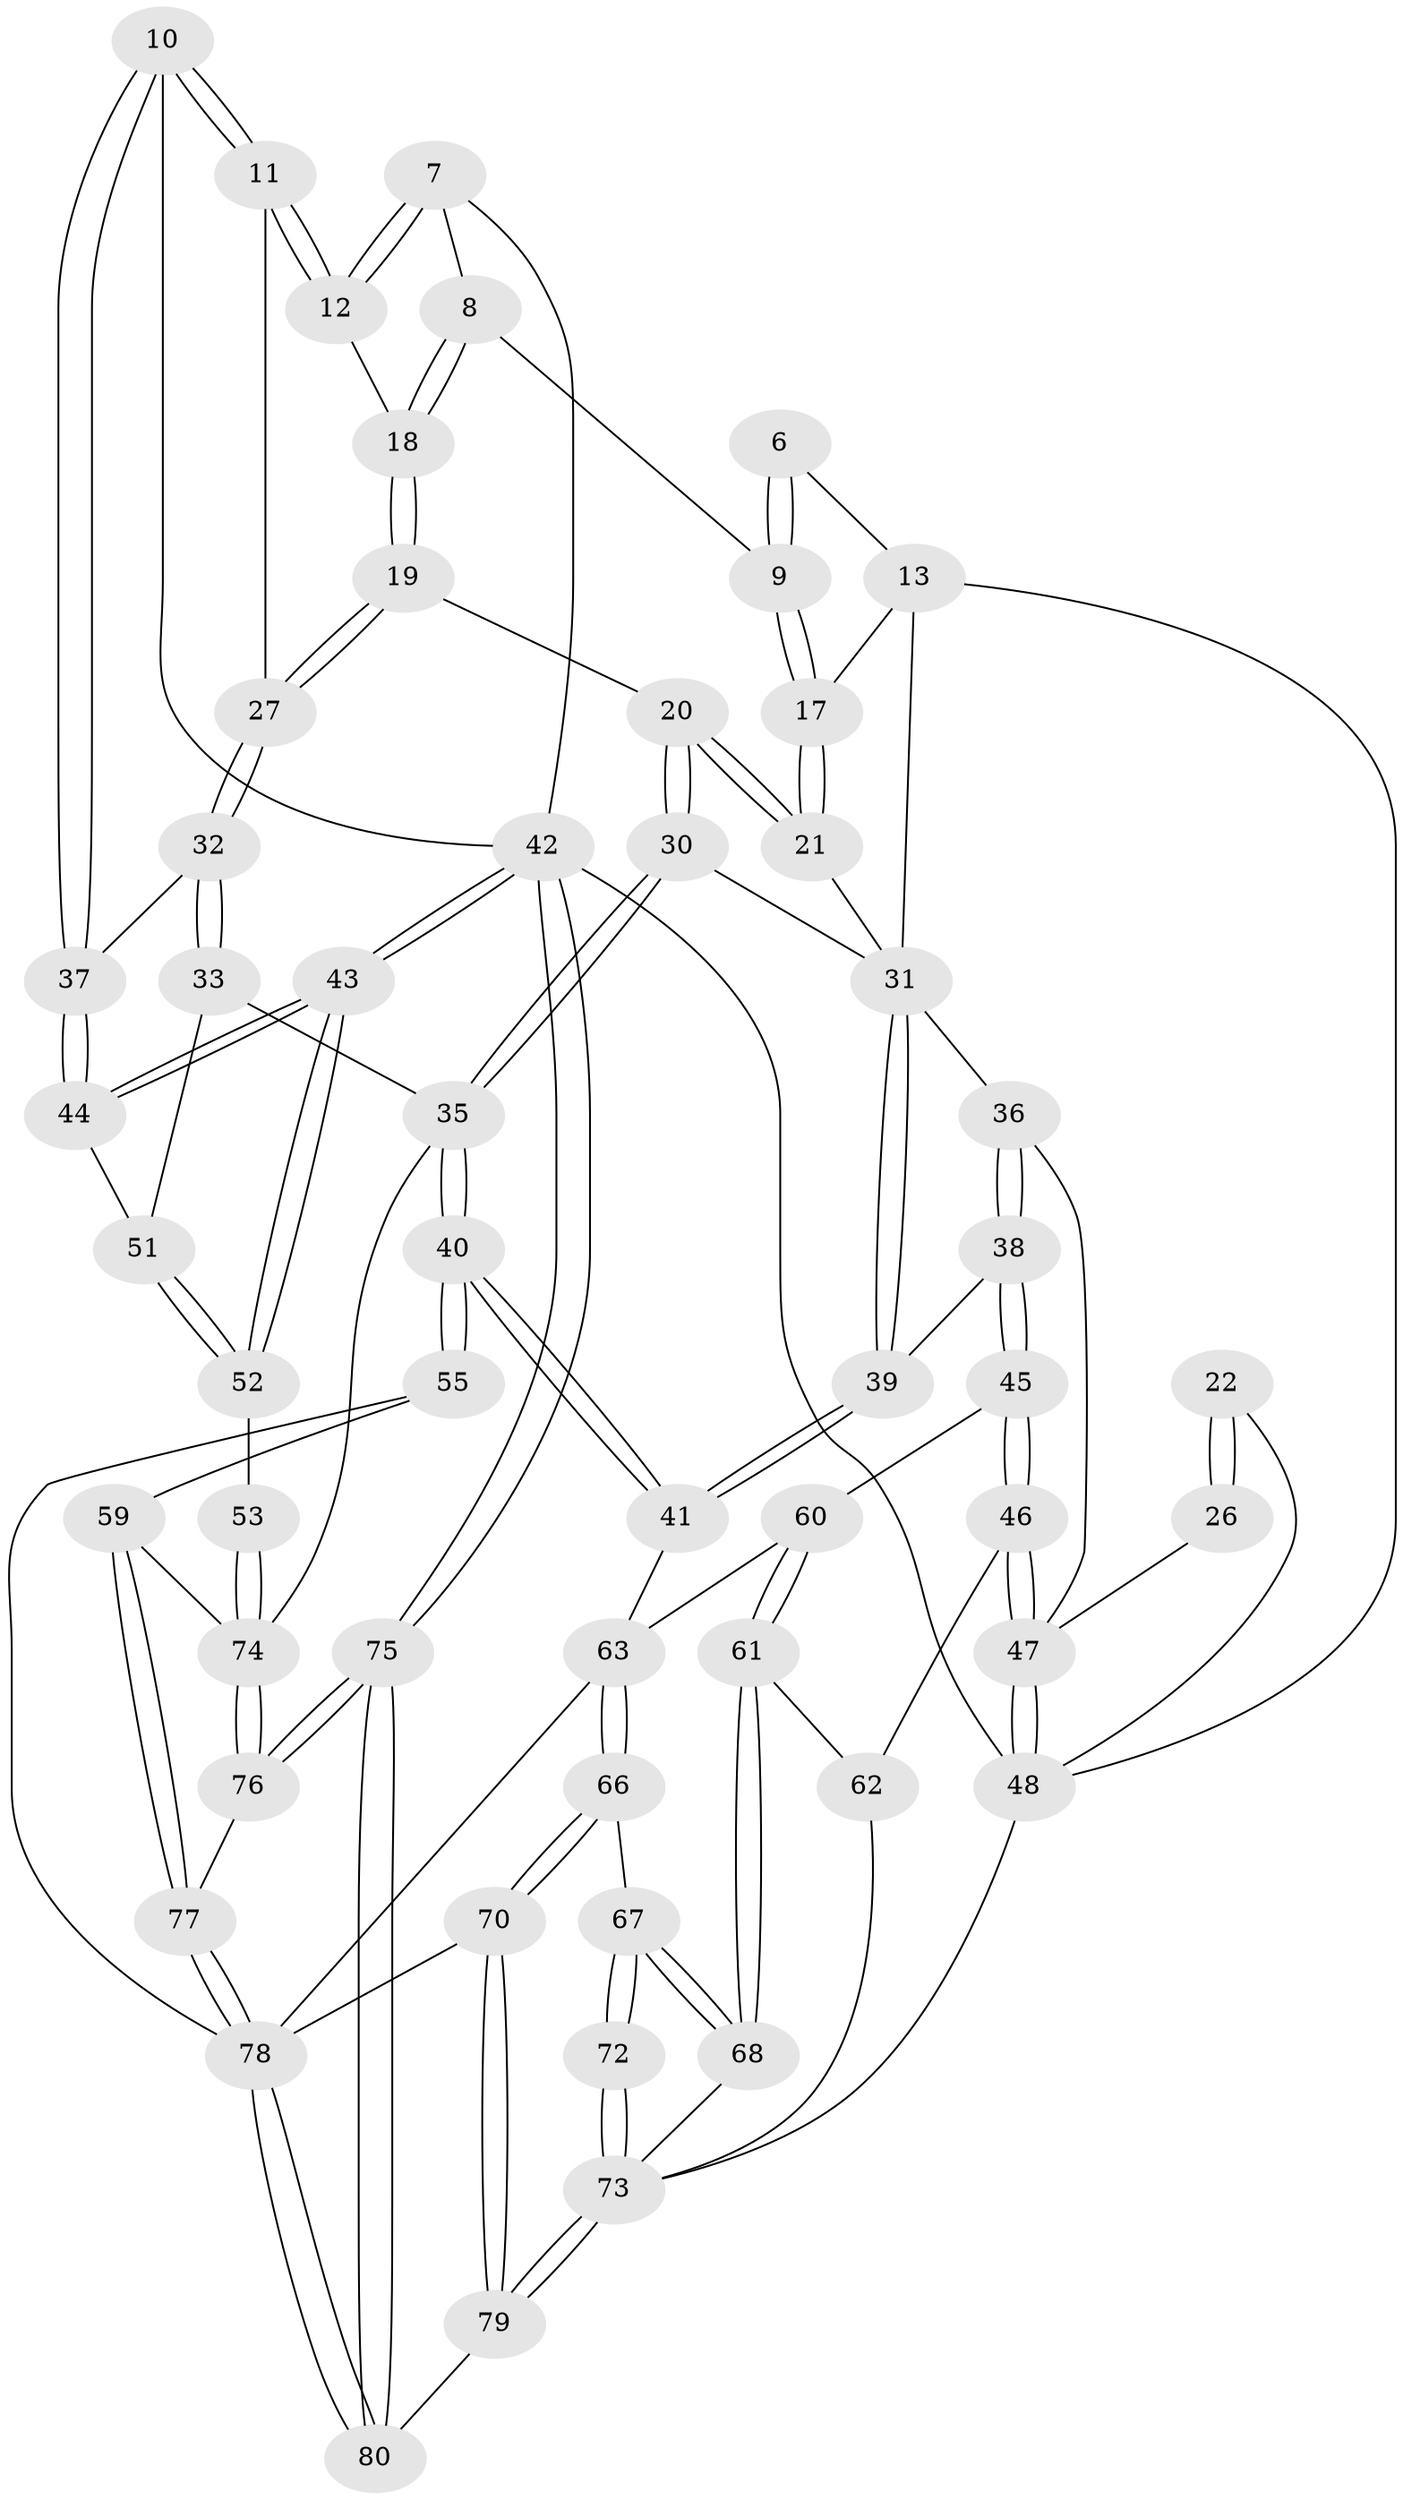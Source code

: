 // original degree distribution, {3: 0.0375, 5: 0.5875, 6: 0.1875, 4: 0.1875}
// Generated by graph-tools (version 1.1) at 2025/04/03/04/25 22:04:41]
// undirected, 56 vertices, 137 edges
graph export_dot {
graph [start="1"]
  node [color=gray90,style=filled];
  6 [pos="+0.4864890532274003+0"];
  7 [pos="+0.6776287668467051+0.07265740840172341",super="+1"];
  8 [pos="+0.6433416623329137+0.09845231671589835"];
  9 [pos="+0.590302679043866+0.06683619628169747"];
  10 [pos="+1+0"];
  11 [pos="+1+0.02626766802158276"];
  12 [pos="+0.9212191499031634+0.05798405091936395"];
  13 [pos="+0.41061441339052895+0.11057387241962888",super="+5+4"];
  17 [pos="+0.5103053035998624+0.21994265117069933"];
  18 [pos="+0.674664119944764+0.15514445140085148"];
  19 [pos="+0.6558440556471051+0.2729288698746496"];
  20 [pos="+0.5631850730407231+0.2761202351194025"];
  21 [pos="+0.5181669640269518+0.24589470394698362"];
  22 [pos="+0+0"];
  26 [pos="+0+0.18757867245163387",super="+23"];
  27 [pos="+0.6727036667664733+0.28357710754171206"];
  30 [pos="+0.5288647576132955+0.3999490308225148"];
  31 [pos="+0.43194312060597007+0.3838592159591841",super="+29+14+16"];
  32 [pos="+0.7866250513543337+0.4288582708675665"];
  33 [pos="+0.754644530381621+0.5173011260621837"];
  35 [pos="+0.5535573667450406+0.5638053634441414",super="+34"];
  36 [pos="+0.21631489005991802+0.35671881553590634",super="+24"];
  37 [pos="+1+0.22259405455822703"];
  38 [pos="+0.22127941497863876+0.39345094792365054"];
  39 [pos="+0.3132525534554804+0.4337836350027815"];
  40 [pos="+0.5489012126507267+0.5668354678617572"];
  41 [pos="+0.46804510804834554+0.5674110717426559"];
  42 [pos="+1+1",super="+2"];
  43 [pos="+1+0.7797119737995497"];
  44 [pos="+1+0.5178074903892435"];
  45 [pos="+0.20568885552280627+0.4205471921290747"];
  46 [pos="+0.005614174238141957+0.5796715369455738"];
  47 [pos="+0+0.6012702395871553",super="+25"];
  48 [pos="+0+1",super="+3"];
  51 [pos="+0.8597141365746562+0.5956759007350731"];
  52 [pos="+0.9261883809670197+0.7405223136065913"];
  53 [pos="+0.8974678623760894+0.763806100244999"];
  55 [pos="+0.5493881622018352+0.74859212415472"];
  59 [pos="+0.643423117101122+0.8103442688510347"];
  60 [pos="+0.2656019913244557+0.656089821222045",super="+50"];
  61 [pos="+0.2203777611838833+0.7118138868479824"];
  62 [pos="+0.08795483158770578+0.6549903997889821"];
  63 [pos="+0.37359243456121144+0.7151367964632012",super="+57"];
  66 [pos="+0.29992350603382023+0.8178612066758548"];
  67 [pos="+0.29238496592615926+0.8154903975779385"];
  68 [pos="+0.22346787436545215+0.7332853554178002"];
  70 [pos="+0.330132088818724+0.8402061029727791"];
  72 [pos="+0.12447019484490021+0.976840286756341"];
  73 [pos="+0+1",super="+65+64+71"];
  74 [pos="+0.8347018204494606+0.8467141539793375",super="+58+54"];
  75 [pos="+0.9501752866905198+1"];
  76 [pos="+0.8332485935945333+0.9145421390557699"];
  77 [pos="+0.6399301483843123+0.874623757888161"];
  78 [pos="+0.5440941383453185+1",super="+69+56"];
  79 [pos="+0.33626343676838816+1"];
  80 [pos="+0.5405993127895996+1"];
  6 -- 9;
  6 -- 9;
  6 -- 13;
  7 -- 8;
  7 -- 12;
  7 -- 12;
  7 -- 42;
  8 -- 9;
  8 -- 18;
  8 -- 18;
  9 -- 17;
  9 -- 17;
  10 -- 11;
  10 -- 11;
  10 -- 37;
  10 -- 37;
  10 -- 42;
  11 -- 12;
  11 -- 12;
  11 -- 27;
  12 -- 18;
  13 -- 17;
  13 -- 31 [weight=2];
  13 -- 48;
  17 -- 21;
  17 -- 21;
  18 -- 19;
  18 -- 19;
  19 -- 20;
  19 -- 27;
  19 -- 27;
  20 -- 21;
  20 -- 21;
  20 -- 30;
  20 -- 30;
  21 -- 31;
  22 -- 26 [weight=2];
  22 -- 26;
  22 -- 48;
  26 -- 47;
  27 -- 32;
  27 -- 32;
  30 -- 31;
  30 -- 35;
  30 -- 35;
  31 -- 39;
  31 -- 39;
  31 -- 36 [weight=2];
  32 -- 33;
  32 -- 33;
  32 -- 37;
  33 -- 51;
  33 -- 35;
  35 -- 40;
  35 -- 40;
  35 -- 74;
  36 -- 38;
  36 -- 38;
  36 -- 47;
  37 -- 44;
  37 -- 44;
  38 -- 39;
  38 -- 45;
  38 -- 45;
  39 -- 41;
  39 -- 41;
  40 -- 41;
  40 -- 41;
  40 -- 55;
  40 -- 55;
  41 -- 63;
  42 -- 43;
  42 -- 43;
  42 -- 75;
  42 -- 75;
  42 -- 48 [weight=2];
  43 -- 44;
  43 -- 44;
  43 -- 52;
  43 -- 52;
  44 -- 51;
  45 -- 46;
  45 -- 46;
  45 -- 60;
  46 -- 47;
  46 -- 47;
  46 -- 62;
  47 -- 48;
  47 -- 48;
  48 -- 73;
  51 -- 52;
  51 -- 52;
  52 -- 53;
  53 -- 74 [weight=2];
  53 -- 74;
  55 -- 59;
  55 -- 78;
  59 -- 77;
  59 -- 77;
  59 -- 74;
  60 -- 61;
  60 -- 61;
  60 -- 63 [weight=2];
  61 -- 62;
  61 -- 68;
  61 -- 68;
  62 -- 73;
  63 -- 66;
  63 -- 66;
  63 -- 78;
  66 -- 67;
  66 -- 70;
  66 -- 70;
  67 -- 68;
  67 -- 68;
  67 -- 72;
  67 -- 72;
  68 -- 73;
  70 -- 79;
  70 -- 79;
  70 -- 78;
  72 -- 73 [weight=2];
  72 -- 73;
  73 -- 79;
  73 -- 79;
  74 -- 76;
  74 -- 76;
  75 -- 76;
  75 -- 76;
  75 -- 80;
  75 -- 80;
  76 -- 77;
  77 -- 78;
  77 -- 78;
  78 -- 80;
  78 -- 80;
  79 -- 80;
}
